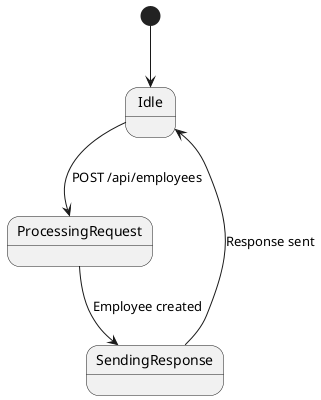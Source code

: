@startuml
[*] --> Idle
Idle --> ProcessingRequest : POST /api/employees
ProcessingRequest --> SendingResponse : Employee created
SendingResponse --> Idle : Response sent
@enduml
